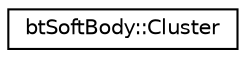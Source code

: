digraph "Graphical Class Hierarchy"
{
  edge [fontname="Helvetica",fontsize="10",labelfontname="Helvetica",labelfontsize="10"];
  node [fontname="Helvetica",fontsize="10",shape=record];
  rankdir="LR";
  Node1 [label="btSoftBody::Cluster",height=0.2,width=0.4,color="black", fillcolor="white", style="filled",URL="$structbt_soft_body_1_1_cluster.html"];
}
